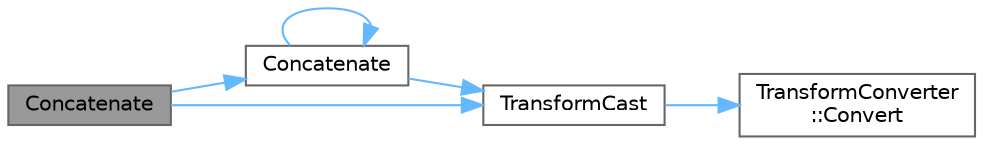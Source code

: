 digraph "Concatenate"
{
 // INTERACTIVE_SVG=YES
 // LATEX_PDF_SIZE
  bgcolor="transparent";
  edge [fontname=Helvetica,fontsize=10,labelfontname=Helvetica,labelfontsize=10];
  node [fontname=Helvetica,fontsize=10,shape=box,height=0.2,width=0.4];
  rankdir="LR";
  Node1 [id="Node000001",label="Concatenate",height=0.2,width=0.4,color="gray40", fillcolor="grey60", style="filled", fontcolor="black",tooltip="Special overload that allows one to explicitly define the result type, which applies TransformCast on..."];
  Node1 -> Node2 [id="edge1_Node000001_Node000002",color="steelblue1",style="solid",tooltip=" "];
  Node2 [id="Node000002",label="Concatenate",height=0.2,width=0.4,color="grey40", fillcolor="white", style="filled",URL="$d5/d9f/TransformCalculus_8h.html#aec6e84d123a7c90e99211b6fdaa764d0",tooltip="Concatenates two transforms."];
  Node2 -> Node2 [id="edge2_Node000002_Node000002",color="steelblue1",style="solid",tooltip=" "];
  Node2 -> Node3 [id="edge3_Node000002_Node000003",color="steelblue1",style="solid",tooltip=" "];
  Node3 [id="Node000003",label="TransformCast",height=0.2,width=0.4,color="grey40", fillcolor="white", style="filled",URL="$d5/d9f/TransformCalculus_8h.html#af4bde4c3203f92ee59f604cb75f40c60",tooltip="Casts one TransformType to ResultType using rules laid out by TransformConverter<>::Convert<>()."];
  Node3 -> Node4 [id="edge4_Node000003_Node000004",color="steelblue1",style="solid",tooltip=" "];
  Node4 [id="Node000004",label="TransformConverter\l::Convert",height=0.2,width=0.4,color="grey40", fillcolor="white", style="filled",URL="$da/db0/structTransformConverter.html#abb146a681a035dec0731707b6b922c6e",tooltip="Efficient NULL conversion."];
  Node1 -> Node3 [id="edge5_Node000001_Node000003",color="steelblue1",style="solid",tooltip=" "];
}
